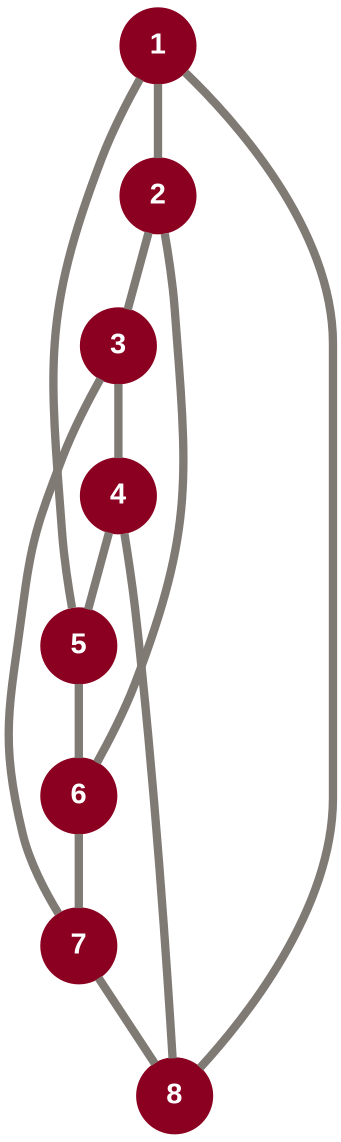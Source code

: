 graph graphname {
  forcelabels=true;
  node [shape=circle, fontname="arial bold", labelfontsize=12, fontcolor=white, color="#8B0021", style=filled, width=0.5, margin=0];
  edge [penwidth=4, color="#807A75"];
  1 [label=1, pos="-1.4,0!"];
  2 [label=2, pos="-1.4,2!"];
  3 [label=3, pos="0,3.4!"];
  4 [label=4, pos="2,3.4!"];
  5 [label=5, pos="3.4,2!"];
  6 [label=6, pos="3.4,0!"];
  7 [label=7, pos="2,-1.4!"];
  8 [label=8, pos="0,-1.4!"];
  1 -- 2 -- 3 -- 4 -- 5 -- 6 -- 7 -- 8 -- 1;
  1 -- 5; 2 -- 6 ; 3 -- 7; 4 -- 8; 
}

